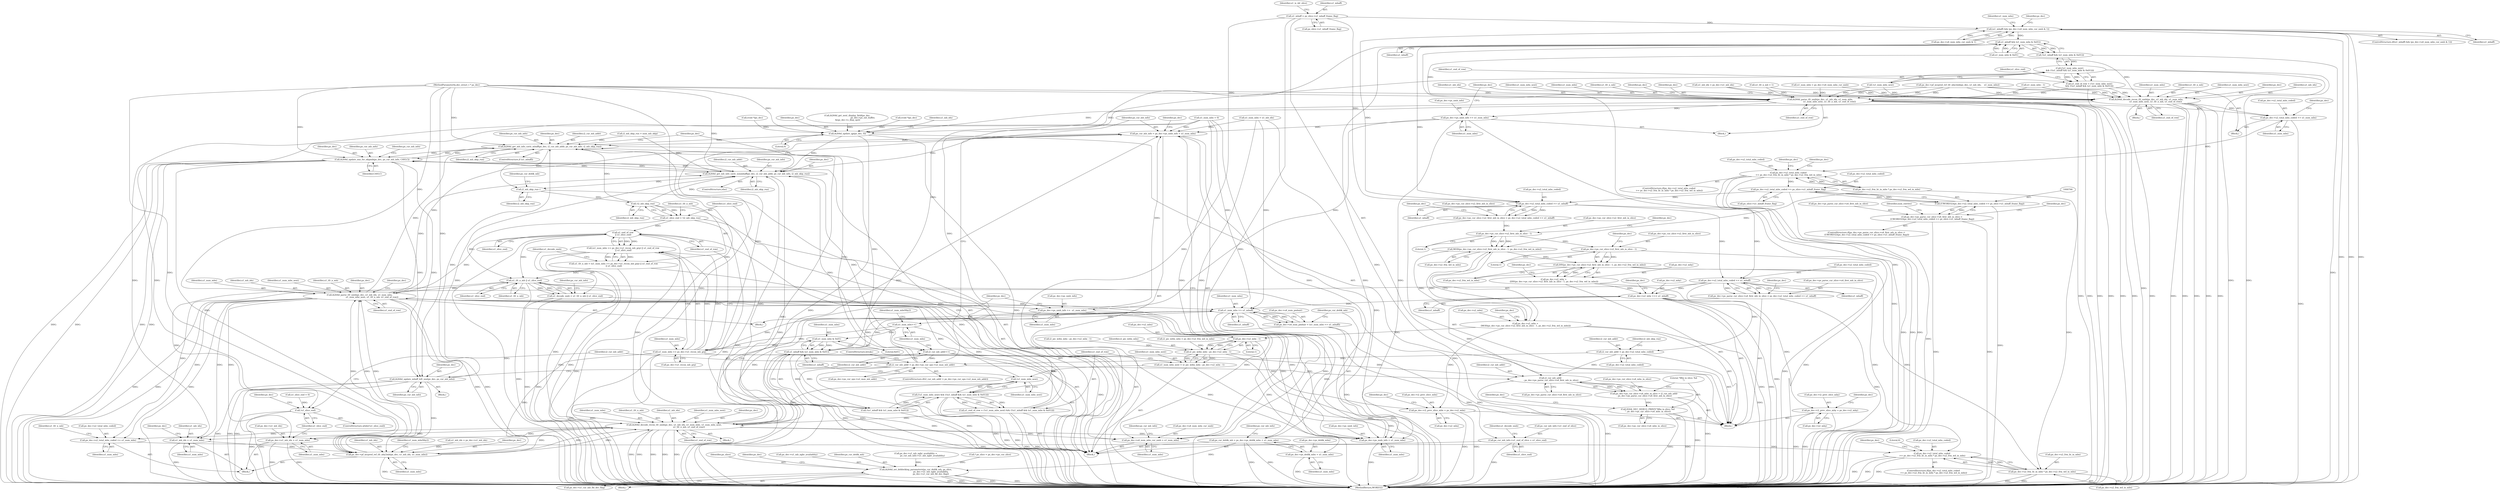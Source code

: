 digraph "0_Android_0b23c81c3dd9ec38f7e6806a3955fed1925541a0_1@pointer" {
"1000191" [label="(Call,u1_mbaff = ps_slice->u1_mbaff_frame_flag)"];
"1000539" [label="(Call,(u1_mbaff) && (ps_dec->u4_num_mbs_cur_nmb & 1))"];
"1000681" [label="(Call,u1_mbaff && (u1_num_mbs & 0x01))"];
"1000680" [label="(Call,!(u1_mbaff && (u1_num_mbs & 0x01)))"];
"1000677" [label="(Call,(!u1_num_mbs_next)\n && (!(u1_mbaff && (u1_num_mbs & 0x01))))"];
"1000675" [label="(Call,u1_end_of_row = (!u1_num_mbs_next)\n && (!(u1_mbaff && (u1_num_mbs & 0x01))))"];
"1000702" [label="(Call,ih264d_parse_tfr_nmb(ps_dec, u1_mb_idx, u1_num_mbs,\n                            u1_num_mbs_next, u1_tfr_n_mb, u1_end_of_row))"];
"1000709" [label="(Call,ps_dec->ps_nmb_info += u1_num_mbs)"];
"1001079" [label="(Call,ps_cur_mb_info = ps_dec->ps_nmb_info + u1_num_mbs)"];
"1001127" [label="(Call,ih264d_get_mb_info_cavlc_mbaff(ps_dec, i2_cur_mb_addr, ps_cur_mb_info, i2_mb_skip_run))"];
"1001198" [label="(Call,ih264d_update_nnz_for_skipmb(ps_dec, ps_cur_mb_info, CAVLC))"];
"1001133" [label="(Call,ih264d_get_mb_info_cavlc_nonmbaff(ps_dec, i2_cur_mb_addr, ps_cur_mb_info, i2_mb_skip_run))"];
"1001214" [label="(Call,i2_mb_skip_run--)"];
"1001259" [label="(Call,!i2_mb_skip_run)"];
"1001257" [label="(Call,u1_slice_end = !i2_mb_skip_run)"];
"1001269" [label="(Call,u1_end_of_row\n || u1_slice_end)"];
"1001263" [label="(Call,(u1_num_mbs == ps_dec->u1_recon_mb_grp) || u1_end_of_row\n || u1_slice_end)"];
"1001261" [label="(Call,u1_tfr_n_mb = (u1_num_mbs == ps_dec->u1_recon_mb_grp) || u1_end_of_row\n || u1_slice_end)"];
"1001274" [label="(Call,u1_tfr_n_mb || u1_slice_end)"];
"1001066" [label="(Call,!u1_slice_end)"];
"1001272" [label="(Call,u1_decode_nmb = u1_tfr_n_mb || u1_slice_end)"];
"1001277" [label="(Call,ps_cur_mb_info->u1_end_of_slice = u1_slice_end)"];
"1001309" [label="(Call,ih264d_parse_tfr_nmb(ps_dec, u1_mb_idx, u1_num_mbs,\n                                     u1_num_mbs_next, u1_tfr_n_mb, u1_end_of_row))"];
"1001081" [label="(Call,ps_dec->ps_nmb_info + u1_num_mbs)"];
"1001086" [label="(Call,ps_dec->u4_num_mbs_cur_nmb = u1_num_mbs)"];
"1001100" [label="(Call,u1_num_mbs >> u1_mbaff)"];
"1001096" [label="(Call,ps_dec->u4_num_pmbair = (u1_num_mbs >> u1_mbaff))"];
"1001103" [label="(Call,ps_cur_deblk_mb = ps_dec->ps_deblk_mbn + u1_num_mbs)"];
"1001145" [label="(Call,ih264d_set_deblocking_parameters(ps_cur_deblk_mb, ps_slice,\n                                             ps_dec->u1_mb_ngbr_availablity,\n                                             ps_dec->u1_cur_mb_fld_dec_flag))"];
"1001105" [label="(Call,ps_dec->ps_deblk_mbn + u1_num_mbs)"];
"1001231" [label="(Call,u1_num_mbs++)"];
"1001254" [label="(Call,u1_num_mbs & 0x01)"];
"1001252" [label="(Call,u1_mbaff && (u1_num_mbs & 0x01))"];
"1001251" [label="(Call,!(u1_mbaff && (u1_num_mbs & 0x01)))"];
"1001248" [label="(Call,(!u1_num_mbs_next) && (!(u1_mbaff && (u1_num_mbs & 0x01))))"];
"1001246" [label="(Call,u1_end_of_row = (!u1_num_mbs_next) && (!(u1_mbaff && (u1_num_mbs & 0x01))))"];
"1001323" [label="(Call,ih264d_decode_recon_tfr_nmb(ps_dec, u1_mb_idx, u1_num_mbs, u1_num_mbs_next,\n                                            u1_tfr_n_mb, u1_end_of_row))"];
"1001330" [label="(Call,ps_dec->u2_total_mbs_coded += u1_num_mbs)"];
"1001403" [label="(Call,ps_dec->u2_total_mbs_coded\n >= ps_dec->u2_frm_ht_in_mbs * ps_dec->u2_frm_wd_in_mbs)"];
"1001340" [label="(Call,u1_mb_idx = u1_num_mbs)"];
"1001285" [label="(Call,ps_dec->pf_mvpred_ref_tfr_nby2mb(ps_dec, u1_mb_idx, u1_num_mbs))"];
"1001343" [label="(Call,ps_dec->u1_mb_idx = u1_num_mbs)"];
"1001264" [label="(Call,u1_num_mbs == ps_dec->u1_recon_mb_grp)"];
"1001316" [label="(Call,ps_dec->ps_nmb_info +=  u1_num_mbs)"];
"1001229" [label="(Call,i2_cur_mb_addr++)"];
"1001071" [label="(Call,i2_cur_mb_addr > ps_dec->ps_cur_sps->u2_max_mb_addr)"];
"1001359" [label="(Call,i2_cur_mb_addr\n - ps_dec->ps_parse_cur_slice->u4_first_mb_in_slice)"];
"1001353" [label="(Call,ps_dec->ps_cur_slice->u4_mbs_in_slice = i2_cur_mb_addr\n - ps_dec->ps_parse_cur_slice->u4_first_mb_in_slice)"];
"1001366" [label="(Call,H264_DEC_DEBUG_PRINT(\"Mbs in slice: %d\n\", ps_dec->ps_cur_slice->u4_mbs_in_slice))"];
"1001226" [label="(Call,ih264d_update_mbaff_left_nnz(ps_dec, ps_cur_mb_info))"];
"1000723" [label="(Call,ps_dec->u2_total_mbs_coded += u1_num_mbs)"];
"1000739" [label="(Call,ps_dec->u2_total_mbs_coded\n >= ps_dec->u2_frm_ht_in_mbs * ps_dec->u2_frm_wd_in_mbs)"];
"1000767" [label="(Call,ps_dec->u2_total_mbs_coded >> ps_slice->u1_mbaff_frame_flag)"];
"1000765" [label="(Call,(UWORD32)(ps_dec->u2_total_mbs_coded >> ps_slice->u1_mbaff_frame_flag))"];
"1000759" [label="(Call,ps_dec->ps_parse_cur_slice->u4_first_mb_in_slice <\n (UWORD32)(ps_dec->u2_total_mbs_coded >> ps_slice->u1_mbaff_frame_flag))"];
"1000871" [label="(Call,ps_dec->u2_total_mbs_coded >> u1_mbaff)"];
"1000865" [label="(Call,ps_dec->ps_cur_slice->u2_first_mb_in_slice = ps_dec->u2_total_mbs_coded >> u1_mbaff)"];
"1000987" [label="(Call,ps_dec->ps_cur_slice->u2_first_mb_in_slice - 1)"];
"1000986" [label="(Call,MOD(ps_dec->ps_cur_slice->u2_first_mb_in_slice - 1, ps_dec->u2_frm_wd_in_mbs))"];
"1000982" [label="(Call,ps_dec->u2_mbx =\n (MOD(ps_dec->ps_cur_slice->u2_first_mb_in_slice - 1, ps_dec->u2_frm_wd_in_mbs)))"];
"1001241" [label="(Call,ps_dec->u2_mbx - 1)"];
"1001239" [label="(Call,i2_pic_wdin_mbs - ps_dec->u2_mbx - 1)"];
"1001237" [label="(Call,u1_num_mbs_next = i2_pic_wdin_mbs - ps_dec->u2_mbx - 1)"];
"1001249" [label="(Call,!u1_num_mbs_next)"];
"1001388" [label="(Call,ps_dec->i2_prev_slice_mbx = ps_dec->u2_mbx)"];
"1001001" [label="(Call,DIV(ps_dec->ps_cur_slice->u2_first_mb_in_slice - 1, ps_dec->u2_frm_wd_in_mbs))"];
"1000997" [label="(Call,ps_dec->u2_mby =\n (DIV(ps_dec->ps_cur_slice->u2_first_mb_in_slice - 1, ps_dec->u2_frm_wd_in_mbs)))"];
"1001012" [label="(Call,ps_dec->u2_mby <<= u1_mbaff)"];
"1001395" [label="(Call,ps_dec->i2_prev_slice_mby = ps_dec->u2_mby)"];
"1001407" [label="(Call,ps_dec->u2_frm_ht_in_mbs * ps_dec->u2_frm_wd_in_mbs)"];
"1001002" [label="(Call,ps_dec->ps_cur_slice->u2_first_mb_in_slice - 1)"];
"1000911" [label="(Call,ps_dec->u2_total_mbs_coded >> u1_mbaff)"];
"1000905" [label="(Call,ps_dec->ps_parse_cur_slice->u4_first_mb_in_slice = ps_dec->u2_total_mbs_coded >> u1_mbaff)"];
"1001057" [label="(Call,i2_cur_mb_addr = ps_dec->u2_total_mbs_coded)"];
"1001029" [label="(Call,ih264d_update_qp(ps_dec, 0))"];
"1000716" [label="(Call,ih264d_decode_recon_tfr_nmb(ps_dec, u1_mb_idx, u1_num_mbs,\n                            u1_num_mbs_next, u1_tfr_n_mb, u1_end_of_row))"];
"1001105" [label="(Call,ps_dec->ps_deblk_mbn + u1_num_mbs)"];
"1000680" [label="(Call,!(u1_mbaff && (u1_num_mbs & 0x01)))"];
"1000771" [label="(Call,ps_slice->u1_mbaff_frame_flag)"];
"1001278" [label="(Call,ps_cur_mb_info->u1_end_of_slice)"];
"1001019" [label="(Identifier,ps_dec)"];
"1001367" [label="(Literal,\"Mbs in slice: %d\n\")"];
"1001360" [label="(Identifier,i2_cur_mb_addr)"];
"1001144" [label="(Block,)"];
"1000709" [label="(Call,ps_dec->ps_nmb_info += u1_num_mbs)"];
"1000995" [label="(Identifier,ps_dec)"];
"1001141" [label="(Identifier,ps_dec)"];
"1001001" [label="(Call,DIV(ps_dec->ps_cur_slice->u2_first_mb_in_slice - 1, ps_dec->u2_frm_wd_in_mbs))"];
"1000740" [label="(Call,ps_dec->u2_total_mbs_coded)"];
"1001261" [label="(Call,u1_tfr_n_mb = (u1_num_mbs == ps_dec->u1_recon_mb_grp) || u1_end_of_row\n || u1_slice_end)"];
"1001057" [label="(Call,i2_cur_mb_addr = ps_dec->u2_total_mbs_coded)"];
"1000655" [label="(Call,ps_dec->pf_mvpred_ref_tfr_nby2mb(ps_dec, u1_mb_idx,    u1_num_mbs))"];
"1001318" [label="(Identifier,ps_dec)"];
"1001067" [label="(Identifier,u1_slice_end)"];
"1001086" [label="(Call,ps_dec->u4_num_mbs_cur_nmb = u1_num_mbs)"];
"1001245" [label="(Literal,1)"];
"1001030" [label="(Identifier,ps_dec)"];
"1001337" [label="(Call,u1_num_mbs = 0)"];
"1001106" [label="(Call,ps_dec->ps_deblk_mbn)"];
"1001228" [label="(Identifier,ps_cur_mb_info)"];
"1001271" [label="(Identifier,u1_slice_end)"];
"1001317" [label="(Call,ps_dec->ps_nmb_info)"];
"1001353" [label="(Call,ps_dec->ps_cur_slice->u4_mbs_in_slice = i2_cur_mb_addr\n - ps_dec->ps_parse_cur_slice->u4_first_mb_in_slice)"];
"1001241" [label="(Call,ps_dec->u2_mbx - 1)"];
"1001070" [label="(ControlStructure,if(i2_cur_mb_addr > ps_dec->ps_cur_sps->u2_max_mb_addr))"];
"1000997" [label="(Call,ps_dec->u2_mby =\n (DIV(ps_dec->ps_cur_slice->u2_first_mb_in_slice - 1, ps_dec->u2_frm_wd_in_mbs)))"];
"1001324" [label="(Identifier,ps_dec)"];
"1000191" [label="(Call,u1_mbaff = ps_slice->u1_mbaff_frame_flag)"];
"1000616" [label="(Call,ps_dec->u1_mb_ngbr_availablity =\n                    ps_cur_mb_info->u1_mb_ngbr_availablity)"];
"1001343" [label="(Call,ps_dec->u1_mb_idx = u1_num_mbs)"];
"1001066" [label="(Call,!u1_slice_end)"];
"1001012" [label="(Call,ps_dec->u2_mby <<= u1_mbaff)"];
"1001359" [label="(Call,i2_cur_mb_addr\n - ps_dec->ps_parse_cur_slice->u4_first_mb_in_slice)"];
"1000759" [label="(Call,ps_dec->ps_parse_cur_slice->u4_first_mb_in_slice <\n (UWORD32)(ps_dec->u2_total_mbs_coded >> ps_slice->u1_mbaff_frame_flag))"];
"1001388" [label="(Call,ps_dec->i2_prev_slice_mbx = ps_dec->u2_mbx)"];
"1001239" [label="(Call,i2_pic_wdin_mbs - ps_dec->u2_mbx - 1)"];
"1001254" [label="(Call,u1_num_mbs & 0x01)"];
"1000872" [label="(Call,ps_dec->u2_total_mbs_coded)"];
"1000152" [label="(Call,i2_pic_wdin_mbs = ps_dec->u2_frm_wd_in_mbs)"];
"1000704" [label="(Identifier,u1_mb_idx)"];
"1001392" [label="(Call,ps_dec->u2_mbx)"];
"1000708" [label="(Identifier,u1_end_of_row)"];
"1000702" [label="(Call,ih264d_parse_tfr_nmb(ps_dec, u1_mb_idx, u1_num_mbs,\n                            u1_num_mbs_next, u1_tfr_n_mb, u1_end_of_row))"];
"1000765" [label="(Call,(UWORD32)(ps_dec->u2_total_mbs_coded >> ps_slice->u1_mbaff_frame_flag))"];
"1001284" [label="(Block,)"];
"1001226" [label="(Call,ih264d_update_mbaff_left_nnz(ps_dec, ps_cur_mb_info))"];
"1001340" [label="(Call,u1_mb_idx = u1_num_mbs)"];
"1000687" [label="(Identifier,u1_slice_end)"];
"1001327" [label="(Identifier,u1_num_mbs_next)"];
"1001279" [label="(Identifier,ps_cur_mb_info)"];
"1001285" [label="(Call,ps_dec->pf_mvpred_ref_tfr_nby2mb(ps_dec, u1_mb_idx, u1_num_mbs))"];
"1001408" [label="(Call,ps_dec->u2_frm_ht_in_mbs)"];
"1001269" [label="(Call,u1_end_of_row\n || u1_slice_end)"];
"1001322" [label="(Block,)"];
"1000999" [label="(Identifier,ps_dec)"];
"1000998" [label="(Call,ps_dec->u2_mby)"];
"1001310" [label="(Identifier,ps_dec)"];
"1000701" [label="(Block,)"];
"1001273" [label="(Identifier,u1_decode_nmb)"];
"1000743" [label="(Call,ps_dec->u2_frm_ht_in_mbs * ps_dec->u2_frm_wd_in_mbs)"];
"1000919" [label="(Identifier,ps_dec)"];
"1001145" [label="(Call,ih264d_set_deblocking_parameters(ps_cur_deblk_mb, ps_slice,\n                                             ps_dec->u1_mb_ngbr_availablity,\n                                             ps_dec->u1_cur_mb_fld_dec_flag))"];
"1001016" [label="(Identifier,u1_mbaff)"];
"1000722" [label="(Identifier,u1_end_of_row)"];
"1001275" [label="(Identifier,u1_tfr_n_mb)"];
"1001332" [label="(Identifier,ps_dec)"];
"1001200" [label="(Identifier,ps_cur_mb_info)"];
"1001085" [label="(Identifier,u1_num_mbs)"];
"1001249" [label="(Call,!u1_num_mbs_next)"];
"1001402" [label="(ControlStructure,if(ps_dec->u2_total_mbs_coded\n >= ps_dec->u2_frm_ht_in_mbs * ps_dec->u2_frm_wd_in_mbs))"];
"1001096" [label="(Call,ps_dec->u4_num_pmbair = (u1_num_mbs >> u1_mbaff))"];
"1001127" [label="(Call,ih264d_get_mb_info_cavlc_mbaff(ps_dec, i2_cur_mb_addr, ps_cur_mb_info, i2_mb_skip_run))"];
"1001276" [label="(Identifier,u1_slice_end)"];
"1001288" [label="(Identifier,u1_num_mbs)"];
"1000871" [label="(Call,ps_dec->u2_total_mbs_coded >> u1_mbaff)"];
"1000682" [label="(Identifier,u1_mbaff)"];
"1001136" [label="(Identifier,ps_cur_mb_info)"];
"1000132" [label="(MethodParameterIn,dec_struct_t * ps_dec)"];
"1001411" [label="(Call,ps_dec->u2_frm_wd_in_mbs)"];
"1001214" [label="(Call,i2_mb_skip_run--)"];
"1000906" [label="(Call,ps_dec->ps_parse_cur_slice->u4_first_mb_in_slice)"];
"1001366" [label="(Call,H264_DEC_DEBUG_PRINT(\"Mbs in slice: %d\n\", ps_dec->ps_cur_slice->u4_mbs_in_slice))"];
"1000193" [label="(Call,ps_slice->u1_mbaff_frame_flag)"];
"1001205" [label="(Identifier,ps_cur_mb_info)"];
"1001198" [label="(Call,ih264d_update_nnz_for_skipmb(ps_dec, ps_cur_mb_info, CAVLC))"];
"1001283" [label="(Identifier,u1_decode_nmb)"];
"1001334" [label="(Identifier,u1_num_mbs)"];
"1001286" [label="(Identifier,ps_dec)"];
"1000983" [label="(Call,ps_dec->u2_mbx)"];
"1000408" [label="(Call,ih264d_get_next_display_field(ps_dec,\n                                              ps_dec->ps_out_buffer,\n &(ps_dec->s_disp_op)))"];
"1001156" [label="(Identifier,ps_dec)"];
"1001399" [label="(Call,ps_dec->u2_mby)"];
"1001131" [label="(Identifier,i2_mb_skip_run)"];
"1001253" [label="(Identifier,u1_mbaff)"];
"1001065" [label="(ControlStructure,while(!u1_slice_end))"];
"1001003" [label="(Call,ps_dec->ps_cur_slice->u2_first_mb_in_slice)"];
"1001347" [label="(Identifier,u1_num_mbs)"];
"1001132" [label="(ControlStructure,else)"];
"1001258" [label="(Identifier,u1_slice_end)"];
"1001312" [label="(Identifier,u1_num_mbs)"];
"1001097" [label="(Call,ps_dec->u4_num_pmbair)"];
"1001403" [label="(Call,ps_dec->u2_total_mbs_coded\n >= ps_dec->u2_frm_ht_in_mbs * ps_dec->u2_frm_wd_in_mbs)"];
"1000875" [label="(Identifier,u1_mbaff)"];
"1001266" [label="(Call,ps_dec->u1_recon_mb_grp)"];
"1001062" [label="(Call,i2_mb_skip_run = num_mb_skip)"];
"1001125" [label="(ControlStructure,if (u1_mbaff))"];
"1001090" [label="(Identifier,u1_num_mbs)"];
"1001329" [label="(Identifier,u1_end_of_row)"];
"1001331" [label="(Call,ps_dec->u2_total_mbs_coded)"];
"1001350" [label="(Identifier,ps_dec)"];
"1000199" [label="(Identifier,u1_is_idr_slice)"];
"1001013" [label="(Call,ps_dec->u2_mby)"];
"1000143" [label="(Call,u1_mb_idx = ps_dec->u1_mb_idx)"];
"1001242" [label="(Call,ps_dec->u2_mbx)"];
"1001262" [label="(Identifier,u1_tfr_n_mb)"];
"1000718" [label="(Identifier,u1_mb_idx)"];
"1001093" [label="(Identifier,ps_cur_mb_info)"];
"1001247" [label="(Identifier,u1_end_of_row)"];
"1000675" [label="(Call,u1_end_of_row = (!u1_num_mbs_next)\n && (!(u1_mbaff && (u1_num_mbs & 0x01))))"];
"1001287" [label="(Identifier,u1_mb_idx)"];
"1000681" [label="(Call,u1_mbaff && (u1_num_mbs & 0x01))"];
"1001078" [label="(ControlStructure,break;)"];
"1001014" [label="(Identifier,ps_dec)"];
"1000561" [label="(Identifier,u1_num_mbs)"];
"1001257" [label="(Call,u1_slice_end = !i2_mb_skip_run)"];
"1001256" [label="(Literal,0x01)"];
"1001326" [label="(Identifier,u1_num_mbs)"];
"1001396" [label="(Call,ps_dec->i2_prev_slice_mby)"];
"1001063" [label="(Identifier,i2_mb_skip_run)"];
"1000463" [label="(Call,(void *)ps_dec)"];
"1001308" [label="(Block,)"];
"1001031" [label="(Literal,0)"];
"1001259" [label="(Call,!i2_mb_skip_run)"];
"1001100" [label="(Call,u1_num_mbs >> u1_mbaff)"];
"1001417" [label="(Identifier,ps_dec)"];
"1001058" [label="(Identifier,i2_cur_mb_addr)"];
"1001311" [label="(Identifier,u1_mb_idx)"];
"1001071" [label="(Call,i2_cur_mb_addr > ps_dec->ps_cur_sps->u2_max_mb_addr)"];
"1001101" [label="(Identifier,u1_num_mbs)"];
"1001421" [label="(Literal,0)"];
"1001129" [label="(Identifier,i2_cur_mb_addr)"];
"1001002" [label="(Call,ps_dec->ps_cur_slice->u2_first_mb_in_slice - 1)"];
"1001215" [label="(Identifier,i2_mb_skip_run)"];
"1000539" [label="(Call,(u1_mbaff) && (ps_dec->u4_num_mbs_cur_nmb & 1))"];
"1001148" [label="(Call,ps_dec->u1_mb_ngbr_availablity)"];
"1000768" [label="(Call,ps_dec->u2_total_mbs_coded)"];
"1001029" [label="(Call,ih264d_update_qp(ps_dec, 0))"];
"1001263" [label="(Call,(u1_num_mbs == ps_dec->u1_recon_mb_grp) || u1_end_of_row\n || u1_slice_end)"];
"1000866" [label="(Call,ps_dec->ps_cur_slice->u2_first_mb_in_slice)"];
"1001045" [label="(Call,u1_slice_end = 0)"];
"1001315" [label="(Identifier,u1_end_of_row)"];
"1001232" [label="(Identifier,u1_num_mbs)"];
"1000739" [label="(Call,ps_dec->u2_total_mbs_coded\n >= ps_dec->u2_frm_ht_in_mbs * ps_dec->u2_frm_wd_in_mbs)"];
"1000994" [label="(Call,ps_dec->u2_frm_wd_in_mbs)"];
"1000668" [label="(Call,i2_pic_wdin_mbs - ps_dec->u2_mbx - 1)"];
"1001059" [label="(Call,ps_dec->u2_total_mbs_coded)"];
"1001342" [label="(Identifier,u1_num_mbs)"];
"1001389" [label="(Call,ps_dec->i2_prev_slice_mbx)"];
"1000703" [label="(Identifier,ps_dec)"];
"1000677" [label="(Call,(!u1_num_mbs_next)\n && (!(u1_mbaff && (u1_num_mbs & 0x01))))"];
"1000725" [label="(Identifier,ps_dec)"];
"1001080" [label="(Identifier,ps_cur_mb_info)"];
"1000560" [label="(Call,u1_num_mbs = ps_dec->u4_num_mbs_cur_nmb)"];
"1001376" [label="(Identifier,ps_dec)"];
"1000540" [label="(Identifier,u1_mbaff)"];
"1001082" [label="(Call,ps_dec->ps_nmb_info)"];
"1001323" [label="(Call,ih264d_decode_recon_tfr_nmb(ps_dec, u1_mb_idx, u1_num_mbs, u1_num_mbs_next,\n                                            u1_tfr_n_mb, u1_end_of_row))"];
"1001290" [label="(Identifier,u1_num_mbsNby2)"];
"1001240" [label="(Identifier,i2_pic_wdin_mbs)"];
"1000541" [label="(Call,ps_dec->u4_num_mbs_cur_nmb & 1)"];
"1000727" [label="(Identifier,u1_num_mbs)"];
"1000738" [label="(ControlStructure,if(ps_dec->u2_total_mbs_coded\n >= ps_dec->u2_frm_ht_in_mbs * ps_dec->u2_frm_wd_in_mbs))"];
"1000683" [label="(Call,u1_num_mbs & 0x01)"];
"1000912" [label="(Call,ps_dec->u2_total_mbs_coded)"];
"1000625" [label="(Block,)"];
"1001248" [label="(Call,(!u1_num_mbs_next) && (!(u1_mbaff && (u1_num_mbs & 0x01))))"];
"1001225" [label="(Block,)"];
"1000982" [label="(Call,ps_dec->u2_mbx =\n (MOD(ps_dec->ps_cur_slice->u2_first_mb_in_slice - 1, ps_dec->u2_frm_wd_in_mbs)))"];
"1000905" [label="(Call,ps_dec->ps_parse_cur_slice->u4_first_mb_in_slice = ps_dec->u2_total_mbs_coded >> u1_mbaff)"];
"1000719" [label="(Identifier,u1_num_mbs)"];
"1000713" [label="(Identifier,u1_num_mbs)"];
"1001328" [label="(Identifier,u1_tfr_n_mb)"];
"1001073" [label="(Call,ps_dec->ps_cur_sps->u2_max_mb_addr)"];
"1001230" [label="(Identifier,i2_cur_mb_addr)"];
"1001009" [label="(Call,ps_dec->u2_frm_wd_in_mbs)"];
"1000192" [label="(Identifier,u1_mbaff)"];
"1000721" [label="(Identifier,u1_tfr_n_mb)"];
"1000720" [label="(Identifier,u1_num_mbs_next)"];
"1001134" [label="(Identifier,ps_dec)"];
"1001068" [label="(Block,)"];
"1001309" [label="(Call,ih264d_parse_tfr_nmb(ps_dec, u1_mb_idx, u1_num_mbs,\n                                     u1_num_mbs_next, u1_tfr_n_mb, u1_end_of_row))"];
"1001130" [label="(Identifier,ps_cur_mb_info)"];
"1001255" [label="(Identifier,u1_num_mbs)"];
"1000678" [label="(Call,!u1_num_mbs_next)"];
"1000879" [label="(Identifier,ps_dec)"];
"1001042" [label="(Call,u1_num_mbs = u1_mb_idx)"];
"1000689" [label="(Call,u1_tfr_n_mb = 1)"];
"1001313" [label="(Identifier,u1_num_mbs_next)"];
"1001260" [label="(Identifier,i2_mb_skip_run)"];
"1001102" [label="(Identifier,u1_mbaff)"];
"1001252" [label="(Call,u1_mbaff && (u1_num_mbs & 0x01))"];
"1001354" [label="(Call,ps_dec->ps_cur_slice->u4_mbs_in_slice)"];
"1001314" [label="(Identifier,u1_tfr_n_mb)"];
"1001137" [label="(Identifier,i2_mb_skip_run)"];
"1001325" [label="(Identifier,u1_mb_idx)"];
"1001008" [label="(Literal,1)"];
"1000716" [label="(Call,ih264d_decode_recon_tfr_nmb(ps_dec, u1_mb_idx, u1_num_mbs,\n                            u1_num_mbs_next, u1_tfr_n_mb, u1_end_of_row))"];
"1001234" [label="(Identifier,u1_num_mbsNby2)"];
"1000538" [label="(ControlStructure,if((u1_mbaff) && (ps_dec->u4_num_mbs_cur_nmb & 1)))"];
"1000767" [label="(Call,ps_dec->u2_total_mbs_coded >> ps_slice->u1_mbaff_frame_flag)"];
"1001146" [label="(Identifier,ps_cur_deblk_mb)"];
"1001237" [label="(Call,u1_num_mbs_next = i2_pic_wdin_mbs - ps_dec->u2_mbx - 1)"];
"1000987" [label="(Call,ps_dec->ps_cur_slice->u2_first_mb_in_slice - 1)"];
"1001422" [label="(MethodReturn,WORD32)"];
"1000706" [label="(Identifier,u1_num_mbs_next)"];
"1001103" [label="(Call,ps_cur_deblk_mb = ps_dec->ps_deblk_mbn + u1_num_mbs)"];
"1001330" [label="(Call,ps_dec->u2_total_mbs_coded += u1_num_mbs)"];
"1001109" [label="(Identifier,u1_num_mbs)"];
"1001404" [label="(Call,ps_dec->u2_total_mbs_coded)"];
"1000986" [label="(Call,MOD(ps_dec->ps_cur_slice->u2_first_mb_in_slice - 1, ps_dec->u2_frm_wd_in_mbs))"];
"1001405" [label="(Identifier,ps_dec)"];
"1000717" [label="(Identifier,ps_dec)"];
"1000574" [label="(Call,u1_num_mbs - 1)"];
"1001345" [label="(Identifier,ps_dec)"];
"1001201" [label="(Identifier,CAVLC)"];
"1001072" [label="(Identifier,i2_cur_mb_addr)"];
"1000915" [label="(Identifier,u1_mbaff)"];
"1001281" [label="(Identifier,u1_slice_end)"];
"1001270" [label="(Identifier,u1_end_of_row)"];
"1000549" [label="(Identifier,ps_dec)"];
"1001397" [label="(Identifier,ps_dec)"];
"1001361" [label="(Call,ps_dec->ps_parse_cur_slice->u4_first_mb_in_slice)"];
"1001251" [label="(Call,!(u1_mbaff && (u1_num_mbs & 0x01)))"];
"1001395" [label="(Call,ps_dec->i2_prev_slice_mby = ps_dec->u2_mby)"];
"1001128" [label="(Identifier,ps_dec)"];
"1000777" [label="(Identifier,ps_dec)"];
"1000993" [label="(Literal,1)"];
"1001320" [label="(Identifier,u1_num_mbs)"];
"1001265" [label="(Identifier,u1_num_mbs)"];
"1001227" [label="(Identifier,ps_dec)"];
"1001250" [label="(Identifier,u1_num_mbs_next)"];
"1000676" [label="(Identifier,u1_end_of_row)"];
"1001079" [label="(Call,ps_cur_mb_info = ps_dec->ps_nmb_info + u1_num_mbs)"];
"1001264" [label="(Call,u1_num_mbs == ps_dec->u1_recon_mb_grp)"];
"1001199" [label="(Identifier,ps_dec)"];
"1001104" [label="(Identifier,ps_cur_deblk_mb)"];
"1000865" [label="(Call,ps_dec->ps_cur_slice->u2_first_mb_in_slice = ps_dec->u2_total_mbs_coded >> u1_mbaff)"];
"1001033" [label="(Identifier,u1_mb_idx)"];
"1001246" [label="(Call,u1_end_of_row = (!u1_num_mbs_next) && (!(u1_mbaff && (u1_num_mbs & 0x01))))"];
"1000715" [label="(Block,)"];
"1001341" [label="(Identifier,u1_mb_idx)"];
"1001407" [label="(Call,ps_dec->u2_frm_ht_in_mbs * ps_dec->u2_frm_wd_in_mbs)"];
"1001088" [label="(Identifier,ps_dec)"];
"1001218" [label="(Identifier,ps_cur_deblk_mb)"];
"1001133" [label="(Call,ih264d_get_mb_info_cavlc_nonmbaff(ps_dec, i2_cur_mb_addr, ps_cur_mb_info, i2_mb_skip_run))"];
"1000760" [label="(Call,ps_dec->ps_parse_cur_slice->u4_first_mb_in_slice)"];
"1000166" [label="(Call,* ps_slice = ps_dec->ps_cur_slice)"];
"1000988" [label="(Call,ps_dec->ps_cur_slice->u2_first_mb_in_slice)"];
"1001151" [label="(Call,ps_dec->u1_cur_mb_fld_dec_flag)"];
"1000762" [label="(Identifier,ps_dec)"];
"1001147" [label="(Identifier,ps_slice)"];
"1000758" [label="(ControlStructure,if(ps_dec->ps_parse_cur_slice->u4_first_mb_in_slice <\n (UWORD32)(ps_dec->u2_total_mbs_coded >> ps_slice->u1_mbaff_frame_flag)))"];
"1001316" [label="(Call,ps_dec->ps_nmb_info +=  u1_num_mbs)"];
"1000705" [label="(Identifier,u1_num_mbs)"];
"1000911" [label="(Call,ps_dec->u2_total_mbs_coded >> u1_mbaff)"];
"1001081" [label="(Call,ps_dec->ps_nmb_info + u1_num_mbs)"];
"1000815" [label="(Identifier,num_entries)"];
"1000724" [label="(Call,ps_dec->u2_total_mbs_coded)"];
"1000730" [label="(Identifier,ps_dec)"];
"1000707" [label="(Identifier,u1_tfr_n_mb)"];
"1001368" [label="(Call,ps_dec->ps_cur_slice->u4_mbs_in_slice)"];
"1000723" [label="(Call,ps_dec->u2_total_mbs_coded += u1_num_mbs)"];
"1001272" [label="(Call,u1_decode_nmb = u1_tfr_n_mb || u1_slice_end)"];
"1001010" [label="(Identifier,ps_dec)"];
"1001274" [label="(Call,u1_tfr_n_mb || u1_slice_end)"];
"1001344" [label="(Call,ps_dec->u1_mb_idx)"];
"1000710" [label="(Call,ps_dec->ps_nmb_info)"];
"1001231" [label="(Call,u1_num_mbs++)"];
"1001112" [label="(Identifier,ps_cur_mb_info)"];
"1000138" [label="(Block,)"];
"1001277" [label="(Call,ps_cur_mb_info->u1_end_of_slice = u1_slice_end)"];
"1001087" [label="(Call,ps_dec->u4_num_mbs_cur_nmb)"];
"1000753" [label="(Identifier,ps_dec)"];
"1000507" [label="(Call,(void *)ps_dec)"];
"1001229" [label="(Call,i2_cur_mb_addr++)"];
"1001336" [label="(Identifier,u1_tfr_n_mb)"];
"1001238" [label="(Identifier,u1_num_mbs_next)"];
"1001135" [label="(Identifier,i2_cur_mb_addr)"];
"1000711" [label="(Identifier,ps_dec)"];
"1001032" [label="(Call,u1_mb_idx = ps_dec->u1_mb_idx)"];
"1000191" -> "1000138"  [label="AST: "];
"1000191" -> "1000193"  [label="CFG: "];
"1000192" -> "1000191"  [label="AST: "];
"1000193" -> "1000191"  [label="AST: "];
"1000199" -> "1000191"  [label="CFG: "];
"1000191" -> "1001422"  [label="DDG: "];
"1000191" -> "1001422"  [label="DDG: "];
"1000191" -> "1000539"  [label="DDG: "];
"1000191" -> "1000871"  [label="DDG: "];
"1000539" -> "1000538"  [label="AST: "];
"1000539" -> "1000540"  [label="CFG: "];
"1000539" -> "1000541"  [label="CFG: "];
"1000540" -> "1000539"  [label="AST: "];
"1000541" -> "1000539"  [label="AST: "];
"1000549" -> "1000539"  [label="CFG: "];
"1000561" -> "1000539"  [label="CFG: "];
"1000539" -> "1001422"  [label="DDG: "];
"1000539" -> "1001422"  [label="DDG: "];
"1000539" -> "1001422"  [label="DDG: "];
"1000541" -> "1000539"  [label="DDG: "];
"1000541" -> "1000539"  [label="DDG: "];
"1000539" -> "1000681"  [label="DDG: "];
"1000539" -> "1000871"  [label="DDG: "];
"1000681" -> "1000680"  [label="AST: "];
"1000681" -> "1000682"  [label="CFG: "];
"1000681" -> "1000683"  [label="CFG: "];
"1000682" -> "1000681"  [label="AST: "];
"1000683" -> "1000681"  [label="AST: "];
"1000680" -> "1000681"  [label="CFG: "];
"1000681" -> "1001422"  [label="DDG: "];
"1000681" -> "1001422"  [label="DDG: "];
"1000681" -> "1000680"  [label="DDG: "];
"1000681" -> "1000680"  [label="DDG: "];
"1000683" -> "1000681"  [label="DDG: "];
"1000683" -> "1000681"  [label="DDG: "];
"1000681" -> "1000871"  [label="DDG: "];
"1000681" -> "1001252"  [label="DDG: "];
"1000680" -> "1000677"  [label="AST: "];
"1000677" -> "1000680"  [label="CFG: "];
"1000680" -> "1001422"  [label="DDG: "];
"1000680" -> "1000677"  [label="DDG: "];
"1000677" -> "1000675"  [label="AST: "];
"1000677" -> "1000678"  [label="CFG: "];
"1000678" -> "1000677"  [label="AST: "];
"1000675" -> "1000677"  [label="CFG: "];
"1000677" -> "1001422"  [label="DDG: "];
"1000677" -> "1001422"  [label="DDG: "];
"1000677" -> "1000675"  [label="DDG: "];
"1000677" -> "1000675"  [label="DDG: "];
"1000678" -> "1000677"  [label="DDG: "];
"1000677" -> "1001248"  [label="DDG: "];
"1000675" -> "1000625"  [label="AST: "];
"1000676" -> "1000675"  [label="AST: "];
"1000687" -> "1000675"  [label="CFG: "];
"1000675" -> "1001422"  [label="DDG: "];
"1000675" -> "1000702"  [label="DDG: "];
"1000675" -> "1000716"  [label="DDG: "];
"1000702" -> "1000701"  [label="AST: "];
"1000702" -> "1000708"  [label="CFG: "];
"1000703" -> "1000702"  [label="AST: "];
"1000704" -> "1000702"  [label="AST: "];
"1000705" -> "1000702"  [label="AST: "];
"1000706" -> "1000702"  [label="AST: "];
"1000707" -> "1000702"  [label="AST: "];
"1000708" -> "1000702"  [label="AST: "];
"1000711" -> "1000702"  [label="CFG: "];
"1000702" -> "1001422"  [label="DDG: "];
"1000702" -> "1001422"  [label="DDG: "];
"1000702" -> "1001422"  [label="DDG: "];
"1000702" -> "1001422"  [label="DDG: "];
"1000702" -> "1001422"  [label="DDG: "];
"1000702" -> "1001422"  [label="DDG: "];
"1000655" -> "1000702"  [label="DDG: "];
"1000655" -> "1000702"  [label="DDG: "];
"1000655" -> "1000702"  [label="DDG: "];
"1000132" -> "1000702"  [label="DDG: "];
"1000143" -> "1000702"  [label="DDG: "];
"1000574" -> "1000702"  [label="DDG: "];
"1000683" -> "1000702"  [label="DDG: "];
"1000560" -> "1000702"  [label="DDG: "];
"1000678" -> "1000702"  [label="DDG: "];
"1000689" -> "1000702"  [label="DDG: "];
"1000702" -> "1000709"  [label="DDG: "];
"1000702" -> "1000723"  [label="DDG: "];
"1000702" -> "1001029"  [label="DDG: "];
"1000709" -> "1000701"  [label="AST: "];
"1000709" -> "1000713"  [label="CFG: "];
"1000710" -> "1000709"  [label="AST: "];
"1000713" -> "1000709"  [label="AST: "];
"1000725" -> "1000709"  [label="CFG: "];
"1000709" -> "1001422"  [label="DDG: "];
"1000709" -> "1001079"  [label="DDG: "];
"1000709" -> "1001081"  [label="DDG: "];
"1000709" -> "1001316"  [label="DDG: "];
"1001079" -> "1001068"  [label="AST: "];
"1001079" -> "1001081"  [label="CFG: "];
"1001080" -> "1001079"  [label="AST: "];
"1001081" -> "1001079"  [label="AST: "];
"1001088" -> "1001079"  [label="CFG: "];
"1001079" -> "1001422"  [label="DDG: "];
"1001316" -> "1001079"  [label="DDG: "];
"1001264" -> "1001079"  [label="DDG: "];
"1001042" -> "1001079"  [label="DDG: "];
"1001337" -> "1001079"  [label="DDG: "];
"1001323" -> "1001079"  [label="DDG: "];
"1001309" -> "1001079"  [label="DDG: "];
"1001079" -> "1001127"  [label="DDG: "];
"1001079" -> "1001133"  [label="DDG: "];
"1001127" -> "1001125"  [label="AST: "];
"1001127" -> "1001131"  [label="CFG: "];
"1001128" -> "1001127"  [label="AST: "];
"1001129" -> "1001127"  [label="AST: "];
"1001130" -> "1001127"  [label="AST: "];
"1001131" -> "1001127"  [label="AST: "];
"1001141" -> "1001127"  [label="CFG: "];
"1001127" -> "1001422"  [label="DDG: "];
"1001198" -> "1001127"  [label="DDG: "];
"1001029" -> "1001127"  [label="DDG: "];
"1001226" -> "1001127"  [label="DDG: "];
"1001323" -> "1001127"  [label="DDG: "];
"1001309" -> "1001127"  [label="DDG: "];
"1000132" -> "1001127"  [label="DDG: "];
"1001071" -> "1001127"  [label="DDG: "];
"1001062" -> "1001127"  [label="DDG: "];
"1001259" -> "1001127"  [label="DDG: "];
"1001127" -> "1001198"  [label="DDG: "];
"1001127" -> "1001198"  [label="DDG: "];
"1001127" -> "1001214"  [label="DDG: "];
"1001127" -> "1001229"  [label="DDG: "];
"1001198" -> "1001068"  [label="AST: "];
"1001198" -> "1001201"  [label="CFG: "];
"1001199" -> "1001198"  [label="AST: "];
"1001200" -> "1001198"  [label="AST: "];
"1001201" -> "1001198"  [label="AST: "];
"1001205" -> "1001198"  [label="CFG: "];
"1001198" -> "1001422"  [label="DDG: "];
"1001198" -> "1001422"  [label="DDG: "];
"1001198" -> "1001422"  [label="DDG: "];
"1001198" -> "1001422"  [label="DDG: "];
"1001198" -> "1001133"  [label="DDG: "];
"1001133" -> "1001198"  [label="DDG: "];
"1001133" -> "1001198"  [label="DDG: "];
"1000132" -> "1001198"  [label="DDG: "];
"1001198" -> "1001226"  [label="DDG: "];
"1001198" -> "1001226"  [label="DDG: "];
"1001198" -> "1001285"  [label="DDG: "];
"1001133" -> "1001132"  [label="AST: "];
"1001133" -> "1001137"  [label="CFG: "];
"1001134" -> "1001133"  [label="AST: "];
"1001135" -> "1001133"  [label="AST: "];
"1001136" -> "1001133"  [label="AST: "];
"1001137" -> "1001133"  [label="AST: "];
"1001141" -> "1001133"  [label="CFG: "];
"1001133" -> "1001422"  [label="DDG: "];
"1001029" -> "1001133"  [label="DDG: "];
"1001226" -> "1001133"  [label="DDG: "];
"1001323" -> "1001133"  [label="DDG: "];
"1001309" -> "1001133"  [label="DDG: "];
"1000132" -> "1001133"  [label="DDG: "];
"1001071" -> "1001133"  [label="DDG: "];
"1001062" -> "1001133"  [label="DDG: "];
"1001259" -> "1001133"  [label="DDG: "];
"1001133" -> "1001214"  [label="DDG: "];
"1001133" -> "1001229"  [label="DDG: "];
"1001214" -> "1001068"  [label="AST: "];
"1001214" -> "1001215"  [label="CFG: "];
"1001215" -> "1001214"  [label="AST: "];
"1001218" -> "1001214"  [label="CFG: "];
"1001214" -> "1001259"  [label="DDG: "];
"1001259" -> "1001257"  [label="AST: "];
"1001259" -> "1001260"  [label="CFG: "];
"1001260" -> "1001259"  [label="AST: "];
"1001257" -> "1001259"  [label="CFG: "];
"1001259" -> "1001422"  [label="DDG: "];
"1001259" -> "1001257"  [label="DDG: "];
"1001257" -> "1001068"  [label="AST: "];
"1001258" -> "1001257"  [label="AST: "];
"1001262" -> "1001257"  [label="CFG: "];
"1001257" -> "1001422"  [label="DDG: "];
"1001257" -> "1001269"  [label="DDG: "];
"1001257" -> "1001274"  [label="DDG: "];
"1001269" -> "1001263"  [label="AST: "];
"1001269" -> "1001270"  [label="CFG: "];
"1001269" -> "1001271"  [label="CFG: "];
"1001270" -> "1001269"  [label="AST: "];
"1001271" -> "1001269"  [label="AST: "];
"1001263" -> "1001269"  [label="CFG: "];
"1001269" -> "1001422"  [label="DDG: "];
"1001269" -> "1001263"  [label="DDG: "];
"1001269" -> "1001263"  [label="DDG: "];
"1001246" -> "1001269"  [label="DDG: "];
"1001269" -> "1001274"  [label="DDG: "];
"1001269" -> "1001309"  [label="DDG: "];
"1001269" -> "1001323"  [label="DDG: "];
"1001263" -> "1001261"  [label="AST: "];
"1001263" -> "1001264"  [label="CFG: "];
"1001264" -> "1001263"  [label="AST: "];
"1001261" -> "1001263"  [label="CFG: "];
"1001263" -> "1001422"  [label="DDG: "];
"1001263" -> "1001422"  [label="DDG: "];
"1001263" -> "1001261"  [label="DDG: "];
"1001263" -> "1001261"  [label="DDG: "];
"1001264" -> "1001263"  [label="DDG: "];
"1001264" -> "1001263"  [label="DDG: "];
"1001261" -> "1001068"  [label="AST: "];
"1001262" -> "1001261"  [label="AST: "];
"1001273" -> "1001261"  [label="CFG: "];
"1001261" -> "1001422"  [label="DDG: "];
"1001261" -> "1001274"  [label="DDG: "];
"1001274" -> "1001272"  [label="AST: "];
"1001274" -> "1001275"  [label="CFG: "];
"1001274" -> "1001276"  [label="CFG: "];
"1001275" -> "1001274"  [label="AST: "];
"1001276" -> "1001274"  [label="AST: "];
"1001272" -> "1001274"  [label="CFG: "];
"1001274" -> "1001422"  [label="DDG: "];
"1001274" -> "1001066"  [label="DDG: "];
"1001274" -> "1001272"  [label="DDG: "];
"1001274" -> "1001272"  [label="DDG: "];
"1001274" -> "1001277"  [label="DDG: "];
"1001274" -> "1001309"  [label="DDG: "];
"1001274" -> "1001323"  [label="DDG: "];
"1001066" -> "1001065"  [label="AST: "];
"1001066" -> "1001067"  [label="CFG: "];
"1001067" -> "1001066"  [label="AST: "];
"1001072" -> "1001066"  [label="CFG: "];
"1001350" -> "1001066"  [label="CFG: "];
"1001066" -> "1001422"  [label="DDG: "];
"1001066" -> "1001422"  [label="DDG: "];
"1001045" -> "1001066"  [label="DDG: "];
"1001272" -> "1001068"  [label="AST: "];
"1001273" -> "1001272"  [label="AST: "];
"1001279" -> "1001272"  [label="CFG: "];
"1001272" -> "1001422"  [label="DDG: "];
"1001272" -> "1001422"  [label="DDG: "];
"1001277" -> "1001068"  [label="AST: "];
"1001277" -> "1001281"  [label="CFG: "];
"1001278" -> "1001277"  [label="AST: "];
"1001281" -> "1001277"  [label="AST: "];
"1001283" -> "1001277"  [label="CFG: "];
"1001277" -> "1001422"  [label="DDG: "];
"1001309" -> "1001308"  [label="AST: "];
"1001309" -> "1001315"  [label="CFG: "];
"1001310" -> "1001309"  [label="AST: "];
"1001311" -> "1001309"  [label="AST: "];
"1001312" -> "1001309"  [label="AST: "];
"1001313" -> "1001309"  [label="AST: "];
"1001314" -> "1001309"  [label="AST: "];
"1001315" -> "1001309"  [label="AST: "];
"1001318" -> "1001309"  [label="CFG: "];
"1001309" -> "1001422"  [label="DDG: "];
"1001309" -> "1001422"  [label="DDG: "];
"1001309" -> "1001422"  [label="DDG: "];
"1001309" -> "1001422"  [label="DDG: "];
"1001309" -> "1001422"  [label="DDG: "];
"1001309" -> "1001081"  [label="DDG: "];
"1001309" -> "1001086"  [label="DDG: "];
"1001309" -> "1001100"  [label="DDG: "];
"1001285" -> "1001309"  [label="DDG: "];
"1001285" -> "1001309"  [label="DDG: "];
"1001285" -> "1001309"  [label="DDG: "];
"1000132" -> "1001309"  [label="DDG: "];
"1001249" -> "1001309"  [label="DDG: "];
"1001246" -> "1001309"  [label="DDG: "];
"1001309" -> "1001316"  [label="DDG: "];
"1001309" -> "1001330"  [label="DDG: "];
"1001309" -> "1001340"  [label="DDG: "];
"1001309" -> "1001343"  [label="DDG: "];
"1001081" -> "1001085"  [label="CFG: "];
"1001082" -> "1001081"  [label="AST: "];
"1001085" -> "1001081"  [label="AST: "];
"1001081" -> "1001422"  [label="DDG: "];
"1001316" -> "1001081"  [label="DDG: "];
"1001264" -> "1001081"  [label="DDG: "];
"1001042" -> "1001081"  [label="DDG: "];
"1001337" -> "1001081"  [label="DDG: "];
"1001323" -> "1001081"  [label="DDG: "];
"1001086" -> "1001068"  [label="AST: "];
"1001086" -> "1001090"  [label="CFG: "];
"1001087" -> "1001086"  [label="AST: "];
"1001090" -> "1001086"  [label="AST: "];
"1001093" -> "1001086"  [label="CFG: "];
"1001264" -> "1001086"  [label="DDG: "];
"1001042" -> "1001086"  [label="DDG: "];
"1001337" -> "1001086"  [label="DDG: "];
"1001323" -> "1001086"  [label="DDG: "];
"1001100" -> "1001096"  [label="AST: "];
"1001100" -> "1001102"  [label="CFG: "];
"1001101" -> "1001100"  [label="AST: "];
"1001102" -> "1001100"  [label="AST: "];
"1001096" -> "1001100"  [label="CFG: "];
"1001100" -> "1001422"  [label="DDG: "];
"1001100" -> "1001096"  [label="DDG: "];
"1001100" -> "1001096"  [label="DDG: "];
"1001264" -> "1001100"  [label="DDG: "];
"1001042" -> "1001100"  [label="DDG: "];
"1001337" -> "1001100"  [label="DDG: "];
"1001323" -> "1001100"  [label="DDG: "];
"1001252" -> "1001100"  [label="DDG: "];
"1001012" -> "1001100"  [label="DDG: "];
"1001100" -> "1001103"  [label="DDG: "];
"1001100" -> "1001105"  [label="DDG: "];
"1001100" -> "1001231"  [label="DDG: "];
"1001100" -> "1001252"  [label="DDG: "];
"1001096" -> "1001068"  [label="AST: "];
"1001097" -> "1001096"  [label="AST: "];
"1001104" -> "1001096"  [label="CFG: "];
"1001096" -> "1001422"  [label="DDG: "];
"1001096" -> "1001422"  [label="DDG: "];
"1001103" -> "1001068"  [label="AST: "];
"1001103" -> "1001105"  [label="CFG: "];
"1001104" -> "1001103"  [label="AST: "];
"1001105" -> "1001103"  [label="AST: "];
"1001112" -> "1001103"  [label="CFG: "];
"1001103" -> "1001422"  [label="DDG: "];
"1001103" -> "1001422"  [label="DDG: "];
"1001103" -> "1001145"  [label="DDG: "];
"1001145" -> "1001144"  [label="AST: "];
"1001145" -> "1001151"  [label="CFG: "];
"1001146" -> "1001145"  [label="AST: "];
"1001147" -> "1001145"  [label="AST: "];
"1001148" -> "1001145"  [label="AST: "];
"1001151" -> "1001145"  [label="AST: "];
"1001156" -> "1001145"  [label="CFG: "];
"1001145" -> "1001422"  [label="DDG: "];
"1001145" -> "1001422"  [label="DDG: "];
"1001145" -> "1001422"  [label="DDG: "];
"1001145" -> "1001422"  [label="DDG: "];
"1001145" -> "1001422"  [label="DDG: "];
"1000166" -> "1001145"  [label="DDG: "];
"1000616" -> "1001145"  [label="DDG: "];
"1001105" -> "1001109"  [label="CFG: "];
"1001106" -> "1001105"  [label="AST: "];
"1001109" -> "1001105"  [label="AST: "];
"1001105" -> "1001422"  [label="DDG: "];
"1001231" -> "1001068"  [label="AST: "];
"1001231" -> "1001232"  [label="CFG: "];
"1001232" -> "1001231"  [label="AST: "];
"1001234" -> "1001231"  [label="CFG: "];
"1001231" -> "1001254"  [label="DDG: "];
"1001231" -> "1001264"  [label="DDG: "];
"1001254" -> "1001252"  [label="AST: "];
"1001254" -> "1001256"  [label="CFG: "];
"1001255" -> "1001254"  [label="AST: "];
"1001256" -> "1001254"  [label="AST: "];
"1001252" -> "1001254"  [label="CFG: "];
"1001254" -> "1001252"  [label="DDG: "];
"1001254" -> "1001252"  [label="DDG: "];
"1001254" -> "1001264"  [label="DDG: "];
"1001252" -> "1001251"  [label="AST: "];
"1001252" -> "1001253"  [label="CFG: "];
"1001253" -> "1001252"  [label="AST: "];
"1001251" -> "1001252"  [label="CFG: "];
"1001252" -> "1001422"  [label="DDG: "];
"1001252" -> "1001422"  [label="DDG: "];
"1001252" -> "1001251"  [label="DDG: "];
"1001252" -> "1001251"  [label="DDG: "];
"1001251" -> "1001248"  [label="AST: "];
"1001248" -> "1001251"  [label="CFG: "];
"1001251" -> "1001422"  [label="DDG: "];
"1001251" -> "1001248"  [label="DDG: "];
"1001248" -> "1001246"  [label="AST: "];
"1001248" -> "1001249"  [label="CFG: "];
"1001249" -> "1001248"  [label="AST: "];
"1001246" -> "1001248"  [label="CFG: "];
"1001248" -> "1001422"  [label="DDG: "];
"1001248" -> "1001422"  [label="DDG: "];
"1001248" -> "1001246"  [label="DDG: "];
"1001248" -> "1001246"  [label="DDG: "];
"1001249" -> "1001248"  [label="DDG: "];
"1001246" -> "1001068"  [label="AST: "];
"1001247" -> "1001246"  [label="AST: "];
"1001258" -> "1001246"  [label="CFG: "];
"1001246" -> "1001422"  [label="DDG: "];
"1001246" -> "1001422"  [label="DDG: "];
"1001246" -> "1001323"  [label="DDG: "];
"1001323" -> "1001322"  [label="AST: "];
"1001323" -> "1001329"  [label="CFG: "];
"1001324" -> "1001323"  [label="AST: "];
"1001325" -> "1001323"  [label="AST: "];
"1001326" -> "1001323"  [label="AST: "];
"1001327" -> "1001323"  [label="AST: "];
"1001328" -> "1001323"  [label="AST: "];
"1001329" -> "1001323"  [label="AST: "];
"1001332" -> "1001323"  [label="CFG: "];
"1001323" -> "1001422"  [label="DDG: "];
"1001323" -> "1001422"  [label="DDG: "];
"1001323" -> "1001422"  [label="DDG: "];
"1001323" -> "1001422"  [label="DDG: "];
"1001323" -> "1001422"  [label="DDG: "];
"1001285" -> "1001323"  [label="DDG: "];
"1001285" -> "1001323"  [label="DDG: "];
"1001285" -> "1001323"  [label="DDG: "];
"1000132" -> "1001323"  [label="DDG: "];
"1001249" -> "1001323"  [label="DDG: "];
"1001323" -> "1001330"  [label="DDG: "];
"1001323" -> "1001340"  [label="DDG: "];
"1001323" -> "1001343"  [label="DDG: "];
"1001330" -> "1001284"  [label="AST: "];
"1001330" -> "1001334"  [label="CFG: "];
"1001331" -> "1001330"  [label="AST: "];
"1001334" -> "1001330"  [label="AST: "];
"1001336" -> "1001330"  [label="CFG: "];
"1000911" -> "1001330"  [label="DDG: "];
"1001330" -> "1001403"  [label="DDG: "];
"1001403" -> "1001402"  [label="AST: "];
"1001403" -> "1001407"  [label="CFG: "];
"1001404" -> "1001403"  [label="AST: "];
"1001407" -> "1001403"  [label="AST: "];
"1001417" -> "1001403"  [label="CFG: "];
"1001421" -> "1001403"  [label="CFG: "];
"1001403" -> "1001422"  [label="DDG: "];
"1001403" -> "1001422"  [label="DDG: "];
"1001403" -> "1001422"  [label="DDG: "];
"1000911" -> "1001403"  [label="DDG: "];
"1001407" -> "1001403"  [label="DDG: "];
"1001407" -> "1001403"  [label="DDG: "];
"1001340" -> "1001284"  [label="AST: "];
"1001340" -> "1001342"  [label="CFG: "];
"1001341" -> "1001340"  [label="AST: "];
"1001342" -> "1001340"  [label="AST: "];
"1001345" -> "1001340"  [label="CFG: "];
"1001340" -> "1001422"  [label="DDG: "];
"1001340" -> "1001285"  [label="DDG: "];
"1001337" -> "1001340"  [label="DDG: "];
"1001285" -> "1001284"  [label="AST: "];
"1001285" -> "1001288"  [label="CFG: "];
"1001286" -> "1001285"  [label="AST: "];
"1001287" -> "1001285"  [label="AST: "];
"1001288" -> "1001285"  [label="AST: "];
"1001290" -> "1001285"  [label="CFG: "];
"1001285" -> "1001422"  [label="DDG: "];
"1001226" -> "1001285"  [label="DDG: "];
"1000132" -> "1001285"  [label="DDG: "];
"1001032" -> "1001285"  [label="DDG: "];
"1001264" -> "1001285"  [label="DDG: "];
"1001343" -> "1001284"  [label="AST: "];
"1001343" -> "1001347"  [label="CFG: "];
"1001344" -> "1001343"  [label="AST: "];
"1001347" -> "1001343"  [label="AST: "];
"1001067" -> "1001343"  [label="CFG: "];
"1001343" -> "1001422"  [label="DDG: "];
"1001343" -> "1001422"  [label="DDG: "];
"1001337" -> "1001343"  [label="DDG: "];
"1001264" -> "1001266"  [label="CFG: "];
"1001265" -> "1001264"  [label="AST: "];
"1001266" -> "1001264"  [label="AST: "];
"1001270" -> "1001264"  [label="CFG: "];
"1001264" -> "1001422"  [label="DDG: "];
"1001264" -> "1001422"  [label="DDG: "];
"1001316" -> "1001308"  [label="AST: "];
"1001316" -> "1001320"  [label="CFG: "];
"1001317" -> "1001316"  [label="AST: "];
"1001320" -> "1001316"  [label="AST: "];
"1001332" -> "1001316"  [label="CFG: "];
"1001316" -> "1001422"  [label="DDG: "];
"1001229" -> "1001068"  [label="AST: "];
"1001229" -> "1001230"  [label="CFG: "];
"1001230" -> "1001229"  [label="AST: "];
"1001232" -> "1001229"  [label="CFG: "];
"1001229" -> "1001071"  [label="DDG: "];
"1001229" -> "1001359"  [label="DDG: "];
"1001071" -> "1001070"  [label="AST: "];
"1001071" -> "1001073"  [label="CFG: "];
"1001072" -> "1001071"  [label="AST: "];
"1001073" -> "1001071"  [label="AST: "];
"1001078" -> "1001071"  [label="CFG: "];
"1001080" -> "1001071"  [label="CFG: "];
"1001071" -> "1001422"  [label="DDG: "];
"1001071" -> "1001422"  [label="DDG: "];
"1001057" -> "1001071"  [label="DDG: "];
"1001071" -> "1001359"  [label="DDG: "];
"1001359" -> "1001353"  [label="AST: "];
"1001359" -> "1001361"  [label="CFG: "];
"1001360" -> "1001359"  [label="AST: "];
"1001361" -> "1001359"  [label="AST: "];
"1001353" -> "1001359"  [label="CFG: "];
"1001359" -> "1001422"  [label="DDG: "];
"1001359" -> "1001422"  [label="DDG: "];
"1001359" -> "1001353"  [label="DDG: "];
"1001359" -> "1001353"  [label="DDG: "];
"1001057" -> "1001359"  [label="DDG: "];
"1000905" -> "1001359"  [label="DDG: "];
"1001353" -> "1000138"  [label="AST: "];
"1001354" -> "1001353"  [label="AST: "];
"1001367" -> "1001353"  [label="CFG: "];
"1001353" -> "1001422"  [label="DDG: "];
"1001353" -> "1001366"  [label="DDG: "];
"1001366" -> "1000138"  [label="AST: "];
"1001366" -> "1001368"  [label="CFG: "];
"1001367" -> "1001366"  [label="AST: "];
"1001368" -> "1001366"  [label="AST: "];
"1001376" -> "1001366"  [label="CFG: "];
"1001366" -> "1001422"  [label="DDG: "];
"1001366" -> "1001422"  [label="DDG: "];
"1001226" -> "1001225"  [label="AST: "];
"1001226" -> "1001228"  [label="CFG: "];
"1001227" -> "1001226"  [label="AST: "];
"1001228" -> "1001226"  [label="AST: "];
"1001230" -> "1001226"  [label="CFG: "];
"1001226" -> "1001422"  [label="DDG: "];
"1001226" -> "1001422"  [label="DDG: "];
"1001226" -> "1001422"  [label="DDG: "];
"1000132" -> "1001226"  [label="DDG: "];
"1000723" -> "1000625"  [label="AST: "];
"1000723" -> "1000727"  [label="CFG: "];
"1000724" -> "1000723"  [label="AST: "];
"1000727" -> "1000723"  [label="AST: "];
"1000730" -> "1000723"  [label="CFG: "];
"1000723" -> "1001422"  [label="DDG: "];
"1000716" -> "1000723"  [label="DDG: "];
"1000723" -> "1000739"  [label="DDG: "];
"1000739" -> "1000738"  [label="AST: "];
"1000739" -> "1000743"  [label="CFG: "];
"1000740" -> "1000739"  [label="AST: "];
"1000743" -> "1000739"  [label="AST: "];
"1000753" -> "1000739"  [label="CFG: "];
"1000762" -> "1000739"  [label="CFG: "];
"1000739" -> "1001422"  [label="DDG: "];
"1000739" -> "1001422"  [label="DDG: "];
"1000739" -> "1001422"  [label="DDG: "];
"1000743" -> "1000739"  [label="DDG: "];
"1000743" -> "1000739"  [label="DDG: "];
"1000739" -> "1000767"  [label="DDG: "];
"1000767" -> "1000765"  [label="AST: "];
"1000767" -> "1000771"  [label="CFG: "];
"1000768" -> "1000767"  [label="AST: "];
"1000771" -> "1000767"  [label="AST: "];
"1000765" -> "1000767"  [label="CFG: "];
"1000767" -> "1001422"  [label="DDG: "];
"1000767" -> "1000765"  [label="DDG: "];
"1000767" -> "1000765"  [label="DDG: "];
"1000767" -> "1000871"  [label="DDG: "];
"1000765" -> "1000759"  [label="AST: "];
"1000766" -> "1000765"  [label="AST: "];
"1000759" -> "1000765"  [label="CFG: "];
"1000765" -> "1001422"  [label="DDG: "];
"1000765" -> "1000759"  [label="DDG: "];
"1000759" -> "1000758"  [label="AST: "];
"1000760" -> "1000759"  [label="AST: "];
"1000777" -> "1000759"  [label="CFG: "];
"1000815" -> "1000759"  [label="CFG: "];
"1000759" -> "1001422"  [label="DDG: "];
"1000759" -> "1001422"  [label="DDG: "];
"1000871" -> "1000865"  [label="AST: "];
"1000871" -> "1000875"  [label="CFG: "];
"1000872" -> "1000871"  [label="AST: "];
"1000875" -> "1000871"  [label="AST: "];
"1000865" -> "1000871"  [label="CFG: "];
"1000871" -> "1000865"  [label="DDG: "];
"1000871" -> "1000865"  [label="DDG: "];
"1000871" -> "1000911"  [label="DDG: "];
"1000871" -> "1000911"  [label="DDG: "];
"1000865" -> "1000138"  [label="AST: "];
"1000866" -> "1000865"  [label="AST: "];
"1000879" -> "1000865"  [label="CFG: "];
"1000865" -> "1000987"  [label="DDG: "];
"1000987" -> "1000986"  [label="AST: "];
"1000987" -> "1000993"  [label="CFG: "];
"1000988" -> "1000987"  [label="AST: "];
"1000993" -> "1000987"  [label="AST: "];
"1000995" -> "1000987"  [label="CFG: "];
"1000987" -> "1000986"  [label="DDG: "];
"1000987" -> "1000986"  [label="DDG: "];
"1000987" -> "1001002"  [label="DDG: "];
"1000986" -> "1000982"  [label="AST: "];
"1000986" -> "1000994"  [label="CFG: "];
"1000994" -> "1000986"  [label="AST: "];
"1000982" -> "1000986"  [label="CFG: "];
"1000986" -> "1000982"  [label="DDG: "];
"1000986" -> "1000982"  [label="DDG: "];
"1000743" -> "1000986"  [label="DDG: "];
"1000986" -> "1001001"  [label="DDG: "];
"1000982" -> "1000138"  [label="AST: "];
"1000983" -> "1000982"  [label="AST: "];
"1000999" -> "1000982"  [label="CFG: "];
"1000982" -> "1001422"  [label="DDG: "];
"1000982" -> "1001241"  [label="DDG: "];
"1000982" -> "1001388"  [label="DDG: "];
"1001241" -> "1001239"  [label="AST: "];
"1001241" -> "1001245"  [label="CFG: "];
"1001242" -> "1001241"  [label="AST: "];
"1001245" -> "1001241"  [label="AST: "];
"1001239" -> "1001241"  [label="CFG: "];
"1001241" -> "1001239"  [label="DDG: "];
"1001241" -> "1001239"  [label="DDG: "];
"1001241" -> "1001388"  [label="DDG: "];
"1001239" -> "1001237"  [label="AST: "];
"1001240" -> "1001239"  [label="AST: "];
"1001237" -> "1001239"  [label="CFG: "];
"1001239" -> "1001422"  [label="DDG: "];
"1001239" -> "1001422"  [label="DDG: "];
"1001239" -> "1001237"  [label="DDG: "];
"1001239" -> "1001237"  [label="DDG: "];
"1000152" -> "1001239"  [label="DDG: "];
"1000668" -> "1001239"  [label="DDG: "];
"1001237" -> "1001068"  [label="AST: "];
"1001238" -> "1001237"  [label="AST: "];
"1001247" -> "1001237"  [label="CFG: "];
"1001237" -> "1001422"  [label="DDG: "];
"1001237" -> "1001249"  [label="DDG: "];
"1001249" -> "1001250"  [label="CFG: "];
"1001250" -> "1001249"  [label="AST: "];
"1001253" -> "1001249"  [label="CFG: "];
"1001249" -> "1001422"  [label="DDG: "];
"1001388" -> "1000138"  [label="AST: "];
"1001388" -> "1001392"  [label="CFG: "];
"1001389" -> "1001388"  [label="AST: "];
"1001392" -> "1001388"  [label="AST: "];
"1001397" -> "1001388"  [label="CFG: "];
"1001388" -> "1001422"  [label="DDG: "];
"1001388" -> "1001422"  [label="DDG: "];
"1001001" -> "1000997"  [label="AST: "];
"1001001" -> "1001009"  [label="CFG: "];
"1001002" -> "1001001"  [label="AST: "];
"1001009" -> "1001001"  [label="AST: "];
"1000997" -> "1001001"  [label="CFG: "];
"1001001" -> "1001422"  [label="DDG: "];
"1001001" -> "1000997"  [label="DDG: "];
"1001001" -> "1000997"  [label="DDG: "];
"1001002" -> "1001001"  [label="DDG: "];
"1001002" -> "1001001"  [label="DDG: "];
"1001001" -> "1001407"  [label="DDG: "];
"1000997" -> "1000138"  [label="AST: "];
"1000998" -> "1000997"  [label="AST: "];
"1001014" -> "1000997"  [label="CFG: "];
"1000997" -> "1001422"  [label="DDG: "];
"1000997" -> "1001012"  [label="DDG: "];
"1001012" -> "1000138"  [label="AST: "];
"1001012" -> "1001016"  [label="CFG: "];
"1001013" -> "1001012"  [label="AST: "];
"1001016" -> "1001012"  [label="AST: "];
"1001019" -> "1001012"  [label="CFG: "];
"1001012" -> "1001422"  [label="DDG: "];
"1001012" -> "1001422"  [label="DDG: "];
"1000911" -> "1001012"  [label="DDG: "];
"1001012" -> "1001395"  [label="DDG: "];
"1001395" -> "1000138"  [label="AST: "];
"1001395" -> "1001399"  [label="CFG: "];
"1001396" -> "1001395"  [label="AST: "];
"1001399" -> "1001395"  [label="AST: "];
"1001405" -> "1001395"  [label="CFG: "];
"1001395" -> "1001422"  [label="DDG: "];
"1001395" -> "1001422"  [label="DDG: "];
"1001407" -> "1001411"  [label="CFG: "];
"1001408" -> "1001407"  [label="AST: "];
"1001411" -> "1001407"  [label="AST: "];
"1001407" -> "1001422"  [label="DDG: "];
"1001407" -> "1001422"  [label="DDG: "];
"1000743" -> "1001407"  [label="DDG: "];
"1001002" -> "1001008"  [label="CFG: "];
"1001003" -> "1001002"  [label="AST: "];
"1001008" -> "1001002"  [label="AST: "];
"1001010" -> "1001002"  [label="CFG: "];
"1001002" -> "1001422"  [label="DDG: "];
"1000911" -> "1000905"  [label="AST: "];
"1000911" -> "1000915"  [label="CFG: "];
"1000912" -> "1000911"  [label="AST: "];
"1000915" -> "1000911"  [label="AST: "];
"1000905" -> "1000911"  [label="CFG: "];
"1000911" -> "1000905"  [label="DDG: "];
"1000911" -> "1000905"  [label="DDG: "];
"1000911" -> "1001057"  [label="DDG: "];
"1000905" -> "1000138"  [label="AST: "];
"1000906" -> "1000905"  [label="AST: "];
"1000919" -> "1000905"  [label="CFG: "];
"1000905" -> "1001422"  [label="DDG: "];
"1001057" -> "1000138"  [label="AST: "];
"1001057" -> "1001059"  [label="CFG: "];
"1001058" -> "1001057"  [label="AST: "];
"1001059" -> "1001057"  [label="AST: "];
"1001063" -> "1001057"  [label="CFG: "];
"1001029" -> "1000138"  [label="AST: "];
"1001029" -> "1001031"  [label="CFG: "];
"1001030" -> "1001029"  [label="AST: "];
"1001031" -> "1001029"  [label="AST: "];
"1001033" -> "1001029"  [label="CFG: "];
"1001029" -> "1001422"  [label="DDG: "];
"1001029" -> "1001422"  [label="DDG: "];
"1000507" -> "1001029"  [label="DDG: "];
"1000463" -> "1001029"  [label="DDG: "];
"1000408" -> "1001029"  [label="DDG: "];
"1000716" -> "1001029"  [label="DDG: "];
"1000132" -> "1001029"  [label="DDG: "];
"1000716" -> "1000715"  [label="AST: "];
"1000716" -> "1000722"  [label="CFG: "];
"1000717" -> "1000716"  [label="AST: "];
"1000718" -> "1000716"  [label="AST: "];
"1000719" -> "1000716"  [label="AST: "];
"1000720" -> "1000716"  [label="AST: "];
"1000721" -> "1000716"  [label="AST: "];
"1000722" -> "1000716"  [label="AST: "];
"1000725" -> "1000716"  [label="CFG: "];
"1000716" -> "1001422"  [label="DDG: "];
"1000716" -> "1001422"  [label="DDG: "];
"1000716" -> "1001422"  [label="DDG: "];
"1000716" -> "1001422"  [label="DDG: "];
"1000716" -> "1001422"  [label="DDG: "];
"1000716" -> "1001422"  [label="DDG: "];
"1000655" -> "1000716"  [label="DDG: "];
"1000655" -> "1000716"  [label="DDG: "];
"1000655" -> "1000716"  [label="DDG: "];
"1000132" -> "1000716"  [label="DDG: "];
"1000143" -> "1000716"  [label="DDG: "];
"1000574" -> "1000716"  [label="DDG: "];
"1000683" -> "1000716"  [label="DDG: "];
"1000560" -> "1000716"  [label="DDG: "];
"1000678" -> "1000716"  [label="DDG: "];
"1000689" -> "1000716"  [label="DDG: "];
}
